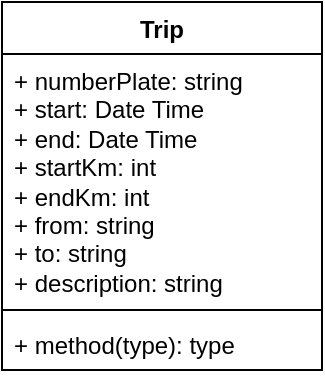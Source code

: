 <mxfile version="22.1.17" type="device">
  <diagram name="Seite-1" id="Zlzq6lwtdTywrSPz6us1">
    <mxGraphModel dx="956" dy="541" grid="1" gridSize="10" guides="1" tooltips="1" connect="1" arrows="1" fold="1" page="1" pageScale="1" pageWidth="827" pageHeight="1169" math="0" shadow="0">
      <root>
        <mxCell id="0" />
        <mxCell id="1" parent="0" />
        <mxCell id="3kaY2CUx8mOkbbCv31OM-1" value="Trip" style="swimlane;fontStyle=1;align=center;verticalAlign=top;childLayout=stackLayout;horizontal=1;startSize=26;horizontalStack=0;resizeParent=1;resizeParentMax=0;resizeLast=0;collapsible=1;marginBottom=0;whiteSpace=wrap;html=1;" vertex="1" parent="1">
          <mxGeometry x="210" y="350" width="160" height="184" as="geometry" />
        </mxCell>
        <mxCell id="3kaY2CUx8mOkbbCv31OM-2" value="+ numberPlate: string&lt;br&gt;+ start: Date Time&lt;br&gt;+ end: Date Time&lt;br&gt;+ startKm: int&lt;br&gt;+ endKm: int&lt;br&gt;+ from: string&lt;br&gt;+ to: string&lt;br&gt;+ description: string" style="text;strokeColor=none;fillColor=none;align=left;verticalAlign=top;spacingLeft=4;spacingRight=4;overflow=hidden;rotatable=0;points=[[0,0.5],[1,0.5]];portConstraint=eastwest;whiteSpace=wrap;html=1;" vertex="1" parent="3kaY2CUx8mOkbbCv31OM-1">
          <mxGeometry y="26" width="160" height="124" as="geometry" />
        </mxCell>
        <mxCell id="3kaY2CUx8mOkbbCv31OM-3" value="" style="line;strokeWidth=1;fillColor=none;align=left;verticalAlign=middle;spacingTop=-1;spacingLeft=3;spacingRight=3;rotatable=0;labelPosition=right;points=[];portConstraint=eastwest;strokeColor=inherit;" vertex="1" parent="3kaY2CUx8mOkbbCv31OM-1">
          <mxGeometry y="150" width="160" height="8" as="geometry" />
        </mxCell>
        <mxCell id="3kaY2CUx8mOkbbCv31OM-4" value="+ method(type): type" style="text;strokeColor=none;fillColor=none;align=left;verticalAlign=top;spacingLeft=4;spacingRight=4;overflow=hidden;rotatable=0;points=[[0,0.5],[1,0.5]];portConstraint=eastwest;whiteSpace=wrap;html=1;" vertex="1" parent="3kaY2CUx8mOkbbCv31OM-1">
          <mxGeometry y="158" width="160" height="26" as="geometry" />
        </mxCell>
      </root>
    </mxGraphModel>
  </diagram>
</mxfile>
